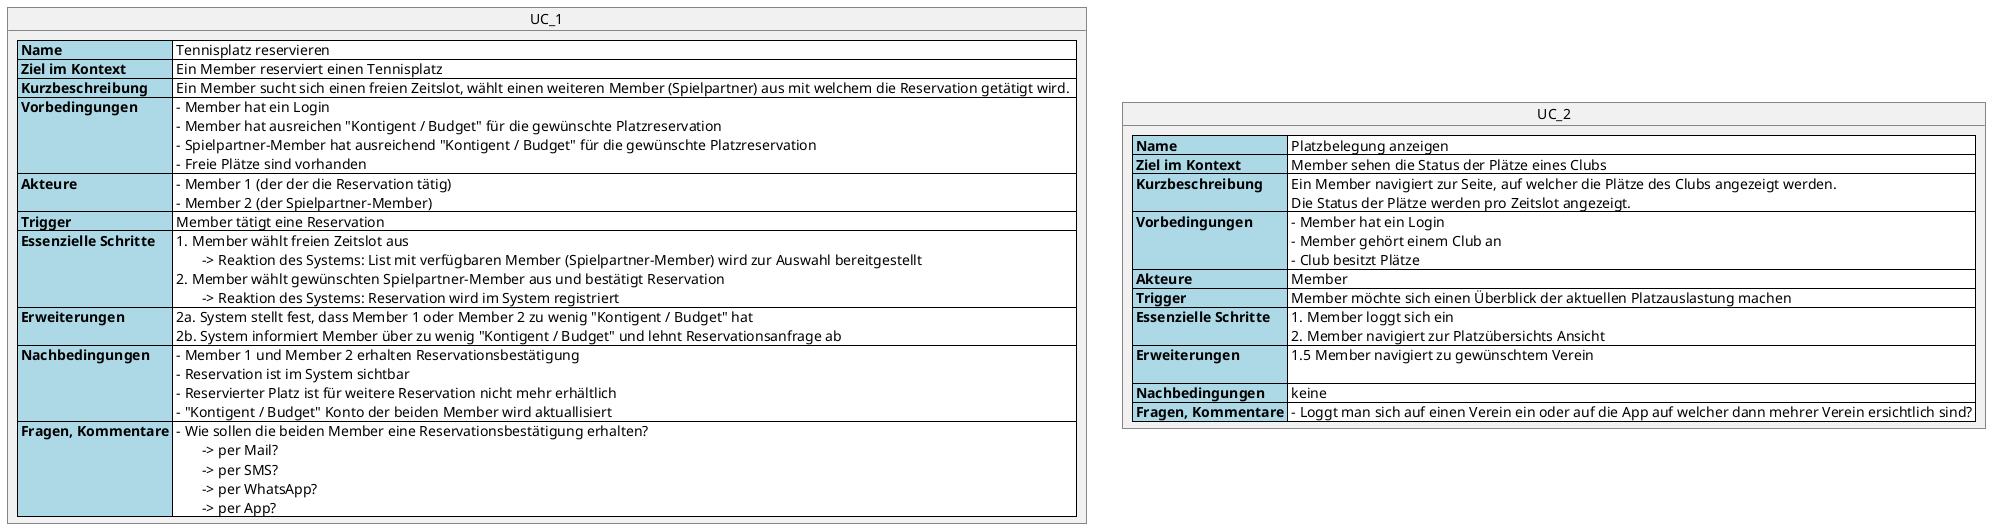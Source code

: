 @startuml
object UC_1 {
<#lightblue,#black>|= Name |<#white> Tennisplatz reservieren |
<#lightblue,#black>|= Ziel im Kontext |<#white> Ein Member reserviert einen Tennisplatz |
<#lightblue,#black>|= Kurzbeschreibung |<#white> Ein Member sucht sich einen freien Zeitslot, wählt einen weiteren Member (Spielpartner) aus mit welchem die Reservation getätigt wird.  |
<#lightblue,#black>|= Vorbedingungen |<#white> - Member hat ein Login\n - Member hat ausreichen "Kontigent / Budget" für die gewünschte Platzreservation\n - Spielpartner-Member hat ausreichend "Kontigent / Budget" für die gewünschte Platzreservation\n - Freie Plätze sind vorhanden  |
<#lightblue,#black>|= Akteure |<#white> - Member 1 (der der die Reservation tätig)\n - Member 2 (der Spielpartner-Member) |
<#lightblue,#black>|= Trigger |<#white> Member tätigt eine Reservation  |
<#lightblue,#black>|= Essenzielle Schritte |<#white> 1. Member wählt freien Zeitslot aus\n\t-> Reaktion des Systems: List mit verfügbaren Member (Spielpartner-Member) wird zur Auswahl bereitgestellt\n 2. Member wählt gewünschten Spielpartner-Member aus und bestätigt Reservation\n\t-> Reaktion des Systems: Reservation wird im System registriert  |
<#lightblue,#black>|= Erweiterungen |<#white> 2a. System stellt fest, dass Member 1 oder Member 2 zu wenig "Kontigent / Budget" hat\n 2b. System informiert Member über zu wenig "Kontigent / Budget" und lehnt Reservationsanfrage ab |
<#lightblue,#black>|= Nachbedingungen |<#white> - Member 1 und Member 2 erhalten Reservationsbestätigung\n - Reservation ist im System sichtbar\n - Reservierter Platz ist für weitere Reservation nicht mehr erhältlich\n - "Kontigent / Budget" Konto der beiden Member wird aktuallisiert |
<#lightblue,#black>|= Fragen, Kommentare |<#with> - Wie sollen die beiden Member eine Reservationsbestätigung erhalten?\n\t-> per Mail?\n\t-> per SMS?\n\t-> per WhatsApp?\n\t-> per App? |
}

object UC_2 {
<#lightblue,#black>|= Name|<#white> Platzbelegung anzeigen |
<#lightblue,#black>|= Ziel im Kontext |<#white> Member sehen die Status der Plätze eines Clubs  |
<#lightblue,#black>|= Kurzbeschreibung |<#white> Ein Member navigiert zur Seite, auf welcher die Plätze des Clubs angezeigt werden.\n Die Status der Plätze werden pro Zeitslot angezeigt.  |
<#lightblue,#black>|= Vorbedingungen |<#white> - Member hat ein Login\n - Member gehört einem Club an\n - Club besitzt Plätze  |
<#lightblue,#black>|= Akteure |<#white> Member |
<#lightblue,#black>|= Trigger |<#white> Member möchte sich einen Überblick der aktuellen Platzauslastung machen |
<#lightblue,#black>|= Essenzielle Schritte |<#white> 1. Member loggt sich ein\n 2. Member navigiert zur Platzübersichts Ansicht  |
<#lightblue,#black>|= Erweiterungen |<#white> 1.5 Member navigiert zu gewünschtem Verein\n |
<#lightblue,#black>|= Nachbedingungen |<#white> keine |
<#lightblue,#black>|= Fragen, Kommentare |<#white> - Loggt man sich auf einen Verein ein oder auf die App auf welcher dann mehrer Verein ersichtlich sind? |
}

@enduml